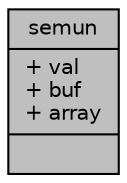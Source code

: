 digraph "semun"
{
 // INTERACTIVE_SVG=YES
 // LATEX_PDF_SIZE
  edge [fontname="Helvetica",fontsize="10",labelfontname="Helvetica",labelfontsize="10"];
  node [fontname="Helvetica",fontsize="10",shape=record];
  Node1 [label="{semun\n|+ val\l+ buf\l+ array\l|}",height=0.2,width=0.4,color="black", fillcolor="grey75", style="filled", fontcolor="black",tooltip=" "];
}
